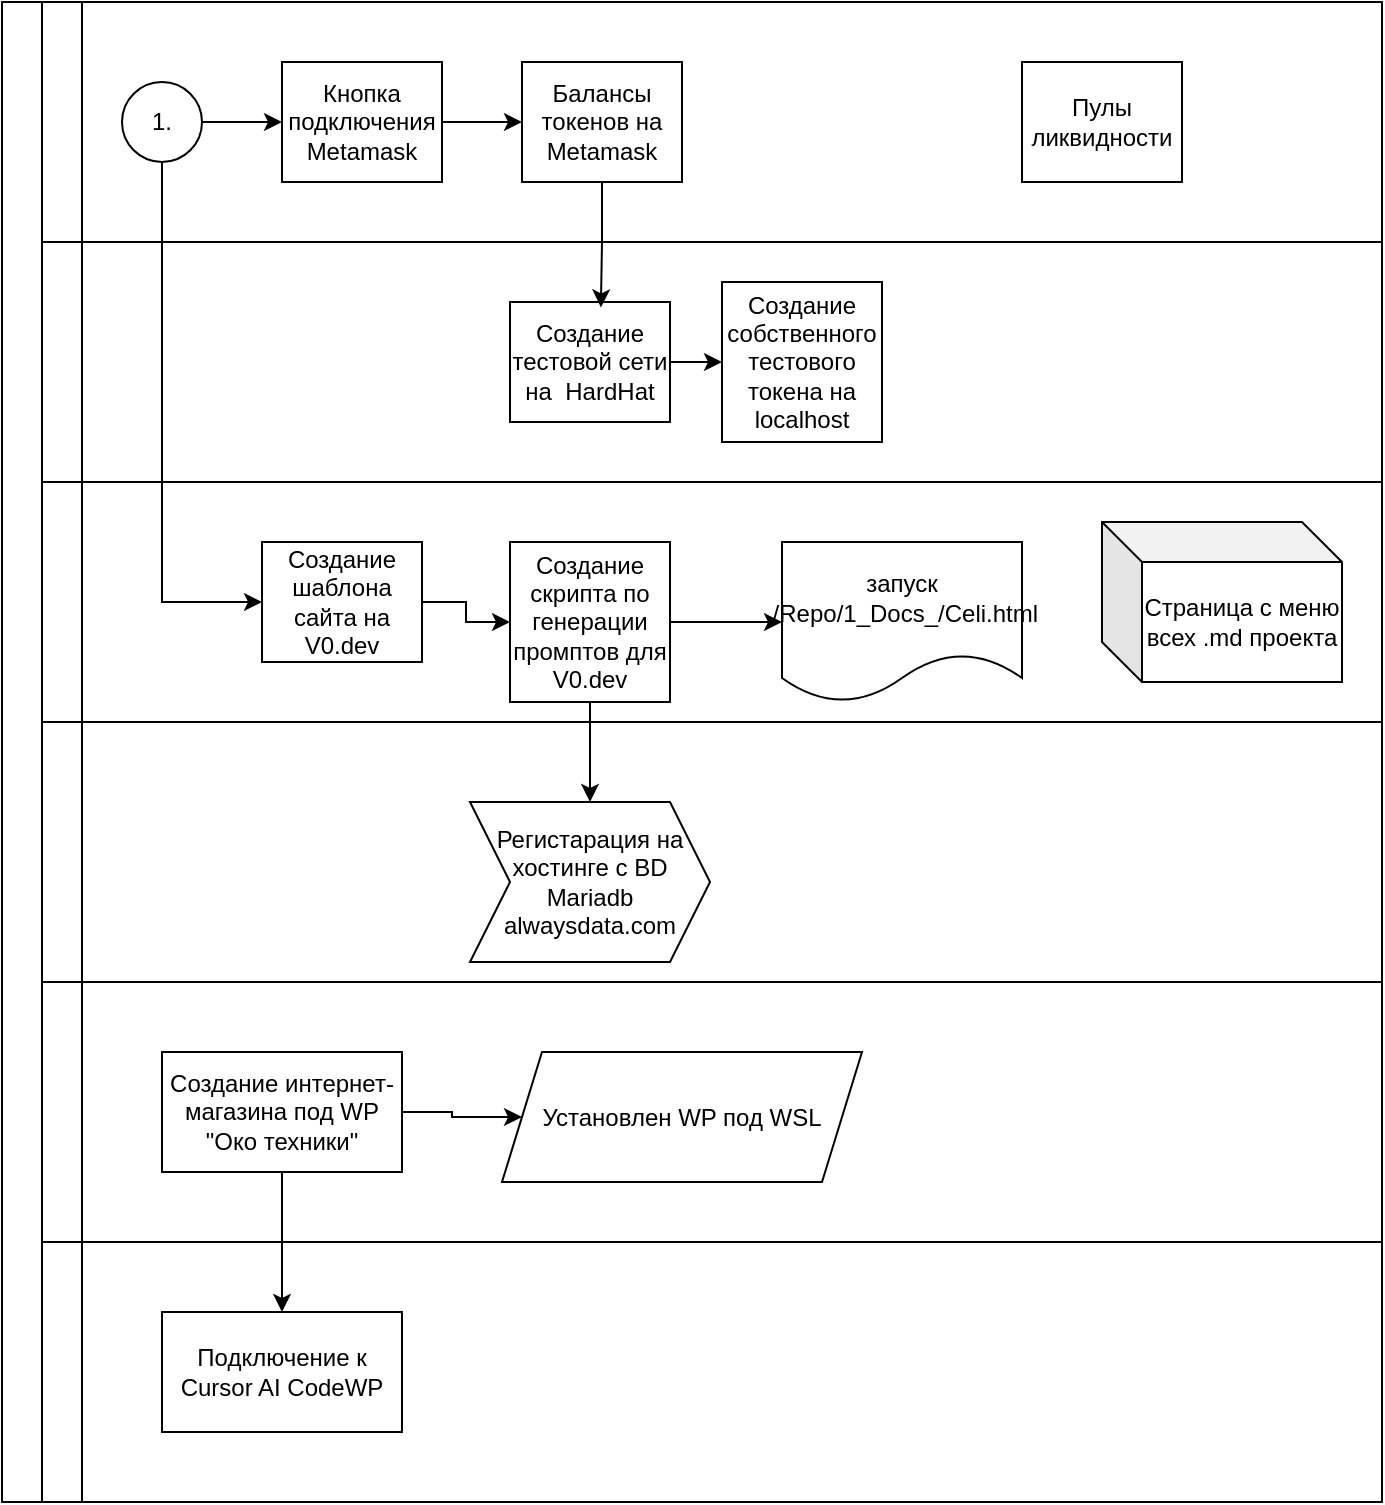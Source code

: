 <mxfile version="26.2.14">
  <diagram name="Страница — 1" id="gWu8K9t5HJfV-4QjmjIE">
    <mxGraphModel dx="772" dy="560" grid="1" gridSize="10" guides="1" tooltips="1" connect="1" arrows="1" fold="1" page="1" pageScale="1" pageWidth="827" pageHeight="1169" math="0" shadow="0">
      <root>
        <mxCell id="0" />
        <mxCell id="1" parent="0" />
        <mxCell id="lYoupmjdc9CDtrk6pOzM-1" value="" style="swimlane;html=1;childLayout=stackLayout;resizeParent=1;resizeParentMax=0;horizontal=0;startSize=20;horizontalStack=0;" parent="1" vertex="1">
          <mxGeometry x="120" y="160" width="690" height="750" as="geometry" />
        </mxCell>
        <mxCell id="lYoupmjdc9CDtrk6pOzM-2" value="" style="swimlane;html=1;startSize=20;horizontal=0;" parent="lYoupmjdc9CDtrk6pOzM-1" vertex="1">
          <mxGeometry x="20" width="670" height="120" as="geometry" />
        </mxCell>
        <mxCell id="lYoupmjdc9CDtrk6pOzM-3" style="edgeStyle=orthogonalEdgeStyle;rounded=0;orthogonalLoop=1;jettySize=auto;html=1;exitX=1;exitY=0.5;exitDx=0;exitDy=0;entryX=0;entryY=0.5;entryDx=0;entryDy=0;" parent="lYoupmjdc9CDtrk6pOzM-2" source="lYoupmjdc9CDtrk6pOzM-4" target="lYoupmjdc9CDtrk6pOzM-6" edge="1">
          <mxGeometry relative="1" as="geometry" />
        </mxCell>
        <mxCell id="lYoupmjdc9CDtrk6pOzM-4" value="1." style="ellipse;whiteSpace=wrap;html=1;" parent="lYoupmjdc9CDtrk6pOzM-2" vertex="1">
          <mxGeometry x="40" y="40" width="40" height="40" as="geometry" />
        </mxCell>
        <mxCell id="lYoupmjdc9CDtrk6pOzM-5" style="edgeStyle=orthogonalEdgeStyle;rounded=0;orthogonalLoop=1;jettySize=auto;html=1;exitX=1;exitY=0.5;exitDx=0;exitDy=0;" parent="lYoupmjdc9CDtrk6pOzM-2" source="lYoupmjdc9CDtrk6pOzM-6" target="lYoupmjdc9CDtrk6pOzM-7" edge="1">
          <mxGeometry relative="1" as="geometry" />
        </mxCell>
        <mxCell id="lYoupmjdc9CDtrk6pOzM-6" value="&lt;div&gt;Кнопка подключения Metamask&lt;/div&gt;" style="rounded=0;whiteSpace=wrap;html=1;fontFamily=Helvetica;fontSize=12;fontColor=#000000;align=center;" parent="lYoupmjdc9CDtrk6pOzM-2" vertex="1">
          <mxGeometry x="120" y="30" width="80" height="60" as="geometry" />
        </mxCell>
        <mxCell id="lYoupmjdc9CDtrk6pOzM-7" value="Балансы токенов на Metamask" style="rounded=0;whiteSpace=wrap;html=1;fontFamily=Helvetica;fontSize=12;fontColor=#000000;align=center;" parent="lYoupmjdc9CDtrk6pOzM-2" vertex="1">
          <mxGeometry x="240" y="30" width="80" height="60" as="geometry" />
        </mxCell>
        <mxCell id="lYoupmjdc9CDtrk6pOzM-8" value="Пулы ликвидности" style="rounded=0;whiteSpace=wrap;html=1;fontFamily=Helvetica;fontSize=12;fontColor=#000000;align=center;" parent="lYoupmjdc9CDtrk6pOzM-2" vertex="1">
          <mxGeometry x="490" y="30" width="80" height="60" as="geometry" />
        </mxCell>
        <mxCell id="lYoupmjdc9CDtrk6pOzM-9" value="" style="swimlane;html=1;startSize=20;horizontal=0;" parent="lYoupmjdc9CDtrk6pOzM-1" vertex="1">
          <mxGeometry x="20" y="120" width="670" height="120" as="geometry" />
        </mxCell>
        <mxCell id="lYoupmjdc9CDtrk6pOzM-10" style="edgeStyle=orthogonalEdgeStyle;rounded=0;orthogonalLoop=1;jettySize=auto;html=1;exitX=1;exitY=0.5;exitDx=0;exitDy=0;entryX=0;entryY=0.5;entryDx=0;entryDy=0;" parent="lYoupmjdc9CDtrk6pOzM-9" source="lYoupmjdc9CDtrk6pOzM-11" target="lYoupmjdc9CDtrk6pOzM-12" edge="1">
          <mxGeometry relative="1" as="geometry" />
        </mxCell>
        <mxCell id="lYoupmjdc9CDtrk6pOzM-11" value="&lt;div&gt;Создание тестовой сети на&amp;nbsp; HardHat&lt;/div&gt;" style="rounded=0;whiteSpace=wrap;html=1;fontFamily=Helvetica;fontSize=12;fontColor=#000000;align=center;" parent="lYoupmjdc9CDtrk6pOzM-9" vertex="1">
          <mxGeometry x="234" y="30" width="80" height="60" as="geometry" />
        </mxCell>
        <mxCell id="lYoupmjdc9CDtrk6pOzM-12" value="&lt;div&gt;Создание собственного тестового токена на localhost&lt;/div&gt;" style="rounded=0;whiteSpace=wrap;html=1;fontFamily=Helvetica;fontSize=12;fontColor=#000000;align=center;" parent="lYoupmjdc9CDtrk6pOzM-9" vertex="1">
          <mxGeometry x="340" y="20" width="80" height="80" as="geometry" />
        </mxCell>
        <mxCell id="lYoupmjdc9CDtrk6pOzM-13" value="" style="swimlane;html=1;startSize=20;horizontal=0;" parent="lYoupmjdc9CDtrk6pOzM-1" vertex="1">
          <mxGeometry x="20" y="240" width="670" height="120" as="geometry">
            <mxRectangle x="20" y="240" width="670" height="40" as="alternateBounds" />
          </mxGeometry>
        </mxCell>
        <mxCell id="iJAc0vFVMv0zGBcjjszw-5" style="edgeStyle=orthogonalEdgeStyle;rounded=0;orthogonalLoop=1;jettySize=auto;html=1;exitX=1;exitY=0.5;exitDx=0;exitDy=0;entryX=0;entryY=0.5;entryDx=0;entryDy=0;" parent="lYoupmjdc9CDtrk6pOzM-13" source="iJAc0vFVMv0zGBcjjszw-1" target="iJAc0vFVMv0zGBcjjszw-2" edge="1">
          <mxGeometry relative="1" as="geometry" />
        </mxCell>
        <mxCell id="iJAc0vFVMv0zGBcjjszw-1" value="&lt;div&gt;Создание шаблона сайта на V0.dev&lt;/div&gt;" style="rounded=0;whiteSpace=wrap;html=1;fontFamily=Helvetica;fontSize=12;fontColor=#000000;align=center;" parent="lYoupmjdc9CDtrk6pOzM-13" vertex="1">
          <mxGeometry x="110" y="30" width="80" height="60" as="geometry" />
        </mxCell>
        <mxCell id="iJAc0vFVMv0zGBcjjszw-9" style="edgeStyle=orthogonalEdgeStyle;rounded=0;orthogonalLoop=1;jettySize=auto;html=1;exitX=1;exitY=0.5;exitDx=0;exitDy=0;entryX=0;entryY=0.5;entryDx=0;entryDy=0;" parent="lYoupmjdc9CDtrk6pOzM-13" source="iJAc0vFVMv0zGBcjjszw-2" target="iJAc0vFVMv0zGBcjjszw-7" edge="1">
          <mxGeometry relative="1" as="geometry" />
        </mxCell>
        <mxCell id="iJAc0vFVMv0zGBcjjszw-2" value="&lt;div&gt;Создание скрипта по генерации промптов для V0.dev&lt;/div&gt;" style="rounded=0;whiteSpace=wrap;html=1;fontFamily=Helvetica;fontSize=12;fontColor=#000000;align=center;" parent="lYoupmjdc9CDtrk6pOzM-13" vertex="1">
          <mxGeometry x="234" y="30" width="80" height="80" as="geometry" />
        </mxCell>
        <mxCell id="iJAc0vFVMv0zGBcjjszw-7" value="запуск ./Repo/1_Docs_/Celi.html" style="shape=document;whiteSpace=wrap;html=1;boundedLbl=1;" parent="lYoupmjdc9CDtrk6pOzM-13" vertex="1">
          <mxGeometry x="370" y="30" width="120" height="80" as="geometry" />
        </mxCell>
        <mxCell id="iJAc0vFVMv0zGBcjjszw-11" value="Страница с меню всех .md проекта" style="shape=cube;whiteSpace=wrap;html=1;boundedLbl=1;backgroundOutline=1;darkOpacity=0.05;darkOpacity2=0.1;" parent="lYoupmjdc9CDtrk6pOzM-13" vertex="1">
          <mxGeometry x="530" y="20" width="120" height="80" as="geometry" />
        </mxCell>
        <mxCell id="lYoupmjdc9CDtrk6pOzM-14" style="edgeStyle=orthogonalEdgeStyle;rounded=0;orthogonalLoop=1;jettySize=auto;html=1;exitX=0.5;exitY=1;exitDx=0;exitDy=0;entryX=0.568;entryY=0.045;entryDx=0;entryDy=0;entryPerimeter=0;" parent="lYoupmjdc9CDtrk6pOzM-1" source="lYoupmjdc9CDtrk6pOzM-7" target="lYoupmjdc9CDtrk6pOzM-11" edge="1">
          <mxGeometry relative="1" as="geometry" />
        </mxCell>
        <mxCell id="iJAc0vFVMv0zGBcjjszw-4" style="edgeStyle=orthogonalEdgeStyle;rounded=0;orthogonalLoop=1;jettySize=auto;html=1;exitX=0.5;exitY=1;exitDx=0;exitDy=0;entryX=0;entryY=0.5;entryDx=0;entryDy=0;" parent="lYoupmjdc9CDtrk6pOzM-1" source="lYoupmjdc9CDtrk6pOzM-4" target="iJAc0vFVMv0zGBcjjszw-1" edge="1">
          <mxGeometry relative="1" as="geometry" />
        </mxCell>
        <mxCell id="iJAc0vFVMv0zGBcjjszw-12" value="" style="swimlane;html=1;startSize=20;horizontal=0;" parent="lYoupmjdc9CDtrk6pOzM-1" vertex="1">
          <mxGeometry x="20" y="360" width="670" height="130" as="geometry">
            <mxRectangle x="20" y="240" width="670" height="40" as="alternateBounds" />
          </mxGeometry>
        </mxCell>
        <mxCell id="XrCba2wyK-qPHOCUl-fH-1" value="" style="swimlane;html=1;startSize=20;horizontal=0;" vertex="1" parent="lYoupmjdc9CDtrk6pOzM-1">
          <mxGeometry x="20" y="490" width="670" height="130" as="geometry">
            <mxRectangle x="20" y="240" width="670" height="40" as="alternateBounds" />
          </mxGeometry>
        </mxCell>
        <mxCell id="XrCba2wyK-qPHOCUl-fH-7" style="edgeStyle=orthogonalEdgeStyle;rounded=0;orthogonalLoop=1;jettySize=auto;html=1;exitX=1;exitY=0.5;exitDx=0;exitDy=0;entryX=0;entryY=0.5;entryDx=0;entryDy=0;" edge="1" parent="XrCba2wyK-qPHOCUl-fH-1" source="XrCba2wyK-qPHOCUl-fH-2" target="XrCba2wyK-qPHOCUl-fH-6">
          <mxGeometry relative="1" as="geometry" />
        </mxCell>
        <mxCell id="XrCba2wyK-qPHOCUl-fH-2" value="Создание интернет-магазина под WP&lt;br&gt;&quot;Око техники&quot;" style="rounded=0;whiteSpace=wrap;html=1;" vertex="1" parent="XrCba2wyK-qPHOCUl-fH-1">
          <mxGeometry x="60" y="35" width="120" height="60" as="geometry" />
        </mxCell>
        <mxCell id="XrCba2wyK-qPHOCUl-fH-6" value="Установлен WP под WSL" style="shape=parallelogram;perimeter=parallelogramPerimeter;whiteSpace=wrap;html=1;fixedSize=1;" vertex="1" parent="XrCba2wyK-qPHOCUl-fH-1">
          <mxGeometry x="230" y="35" width="180" height="65" as="geometry" />
        </mxCell>
        <mxCell id="XrCba2wyK-qPHOCUl-fH-5" style="edgeStyle=orthogonalEdgeStyle;rounded=0;orthogonalLoop=1;jettySize=auto;html=1;exitX=0.5;exitY=1;exitDx=0;exitDy=0;entryX=0.5;entryY=0;entryDx=0;entryDy=0;" edge="1" parent="lYoupmjdc9CDtrk6pOzM-1" source="XrCba2wyK-qPHOCUl-fH-2" target="XrCba2wyK-qPHOCUl-fH-4">
          <mxGeometry relative="1" as="geometry" />
        </mxCell>
        <mxCell id="XrCba2wyK-qPHOCUl-fH-3" value="" style="swimlane;html=1;startSize=20;horizontal=0;" vertex="1" parent="lYoupmjdc9CDtrk6pOzM-1">
          <mxGeometry x="20" y="620" width="670" height="130" as="geometry">
            <mxRectangle x="20" y="240" width="670" height="40" as="alternateBounds" />
          </mxGeometry>
        </mxCell>
        <mxCell id="XrCba2wyK-qPHOCUl-fH-4" value="Подключение к Cursor AI CodeWP" style="rounded=0;whiteSpace=wrap;html=1;" vertex="1" parent="XrCba2wyK-qPHOCUl-fH-3">
          <mxGeometry x="60" y="35" width="120" height="60" as="geometry" />
        </mxCell>
        <mxCell id="iJAc0vFVMv0zGBcjjszw-3" value="Регистарация на хостинге с BD Mariadb alwaysdata.com" style="shape=step;perimeter=stepPerimeter;whiteSpace=wrap;html=1;fixedSize=1;" parent="1" vertex="1">
          <mxGeometry x="354" y="560" width="120" height="80" as="geometry" />
        </mxCell>
        <mxCell id="iJAc0vFVMv0zGBcjjszw-6" style="edgeStyle=orthogonalEdgeStyle;rounded=0;orthogonalLoop=1;jettySize=auto;html=1;exitX=0.5;exitY=1;exitDx=0;exitDy=0;entryX=0.5;entryY=0;entryDx=0;entryDy=0;" parent="1" source="iJAc0vFVMv0zGBcjjszw-2" target="iJAc0vFVMv0zGBcjjszw-3" edge="1">
          <mxGeometry relative="1" as="geometry" />
        </mxCell>
      </root>
    </mxGraphModel>
  </diagram>
</mxfile>
